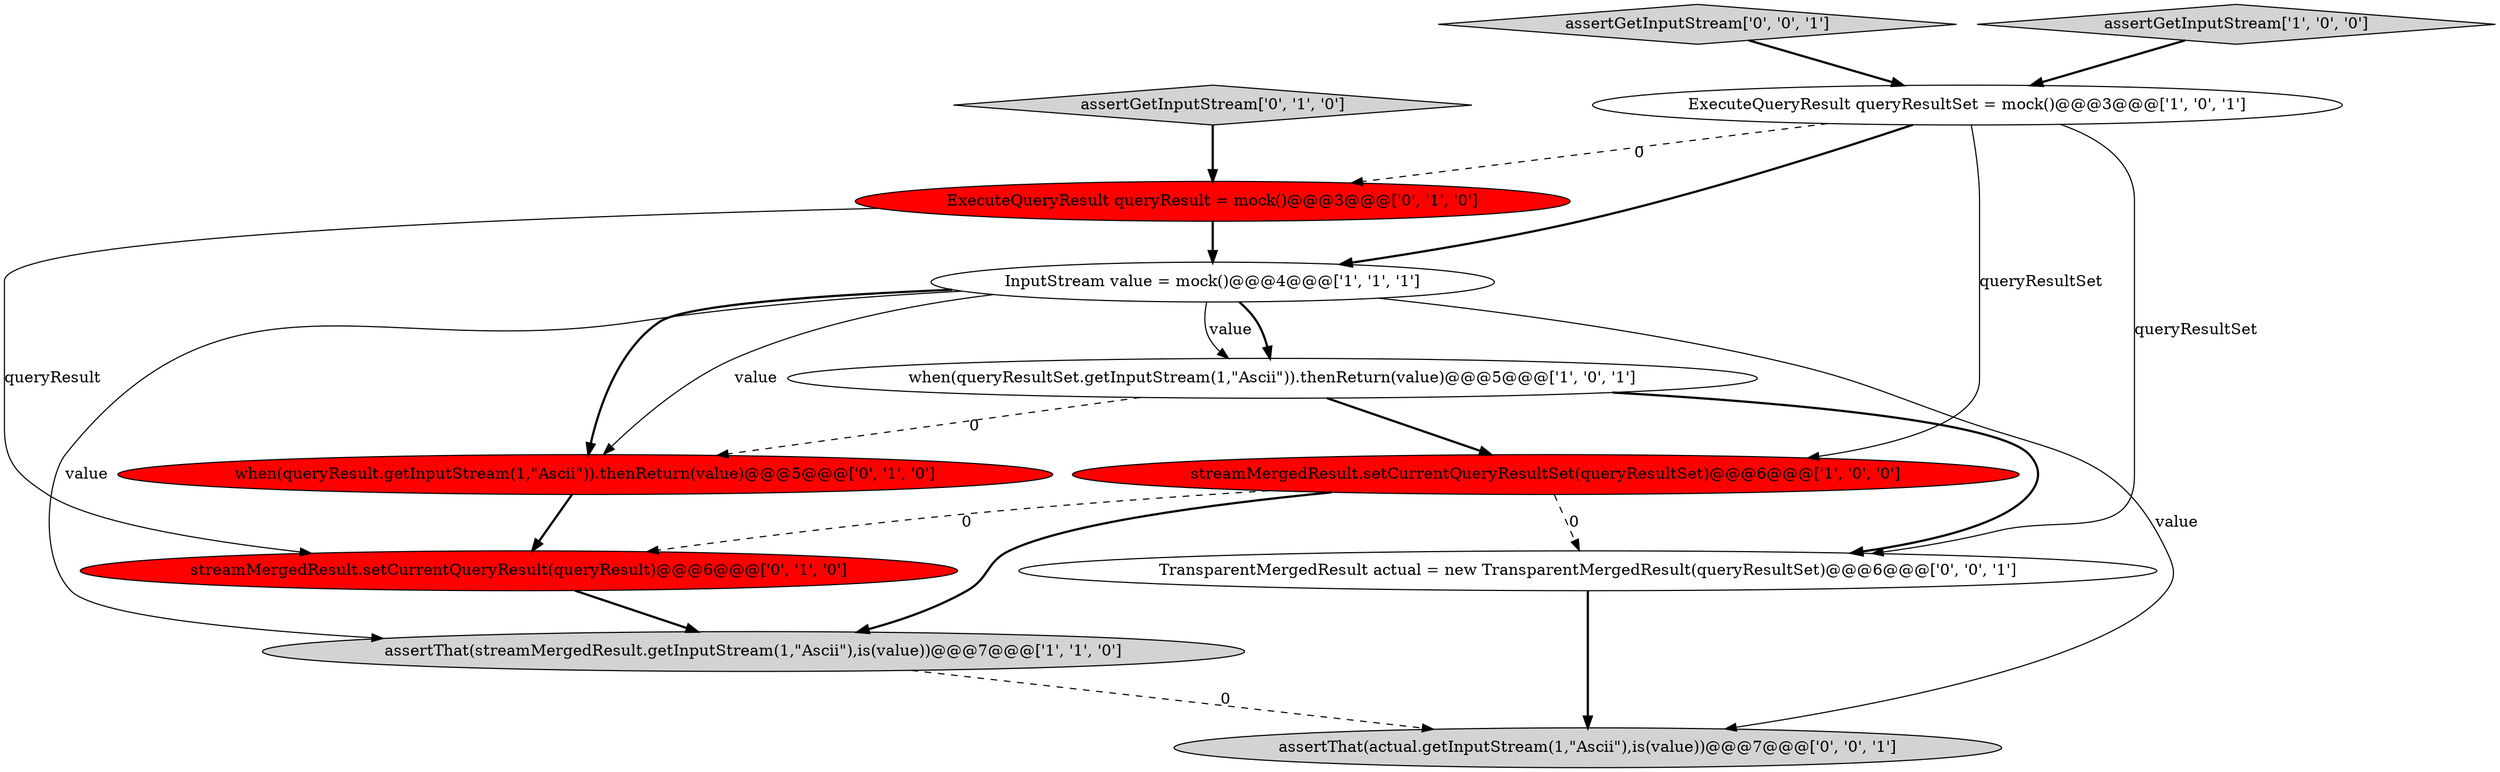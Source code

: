 digraph {
6 [style = filled, label = "streamMergedResult.setCurrentQueryResult(queryResult)@@@6@@@['0', '1', '0']", fillcolor = red, shape = ellipse image = "AAA1AAABBB2BBB"];
8 [style = filled, label = "assertGetInputStream['0', '1', '0']", fillcolor = lightgray, shape = diamond image = "AAA0AAABBB2BBB"];
7 [style = filled, label = "when(queryResult.getInputStream(1,\"Ascii\")).thenReturn(value)@@@5@@@['0', '1', '0']", fillcolor = red, shape = ellipse image = "AAA1AAABBB2BBB"];
9 [style = filled, label = "ExecuteQueryResult queryResult = mock()@@@3@@@['0', '1', '0']", fillcolor = red, shape = ellipse image = "AAA1AAABBB2BBB"];
4 [style = filled, label = "InputStream value = mock()@@@4@@@['1', '1', '1']", fillcolor = white, shape = ellipse image = "AAA0AAABBB1BBB"];
1 [style = filled, label = "streamMergedResult.setCurrentQueryResultSet(queryResultSet)@@@6@@@['1', '0', '0']", fillcolor = red, shape = ellipse image = "AAA1AAABBB1BBB"];
10 [style = filled, label = "assertGetInputStream['0', '0', '1']", fillcolor = lightgray, shape = diamond image = "AAA0AAABBB3BBB"];
11 [style = filled, label = "assertThat(actual.getInputStream(1,\"Ascii\"),is(value))@@@7@@@['0', '0', '1']", fillcolor = lightgray, shape = ellipse image = "AAA0AAABBB3BBB"];
12 [style = filled, label = "TransparentMergedResult actual = new TransparentMergedResult(queryResultSet)@@@6@@@['0', '0', '1']", fillcolor = white, shape = ellipse image = "AAA0AAABBB3BBB"];
0 [style = filled, label = "assertGetInputStream['1', '0', '0']", fillcolor = lightgray, shape = diamond image = "AAA0AAABBB1BBB"];
2 [style = filled, label = "ExecuteQueryResult queryResultSet = mock()@@@3@@@['1', '0', '1']", fillcolor = white, shape = ellipse image = "AAA0AAABBB1BBB"];
5 [style = filled, label = "assertThat(streamMergedResult.getInputStream(1,\"Ascii\"),is(value))@@@7@@@['1', '1', '0']", fillcolor = lightgray, shape = ellipse image = "AAA0AAABBB1BBB"];
3 [style = filled, label = "when(queryResultSet.getInputStream(1,\"Ascii\")).thenReturn(value)@@@5@@@['1', '0', '1']", fillcolor = white, shape = ellipse image = "AAA0AAABBB1BBB"];
1->5 [style = bold, label=""];
2->12 [style = solid, label="queryResultSet"];
4->3 [style = bold, label=""];
3->1 [style = bold, label=""];
3->7 [style = dashed, label="0"];
9->4 [style = bold, label=""];
0->2 [style = bold, label=""];
4->5 [style = solid, label="value"];
12->11 [style = bold, label=""];
3->12 [style = bold, label=""];
2->4 [style = bold, label=""];
4->7 [style = bold, label=""];
1->12 [style = dashed, label="0"];
6->5 [style = bold, label=""];
9->6 [style = solid, label="queryResult"];
5->11 [style = dashed, label="0"];
2->9 [style = dashed, label="0"];
1->6 [style = dashed, label="0"];
7->6 [style = bold, label=""];
2->1 [style = solid, label="queryResultSet"];
8->9 [style = bold, label=""];
4->7 [style = solid, label="value"];
10->2 [style = bold, label=""];
4->11 [style = solid, label="value"];
4->3 [style = solid, label="value"];
}
